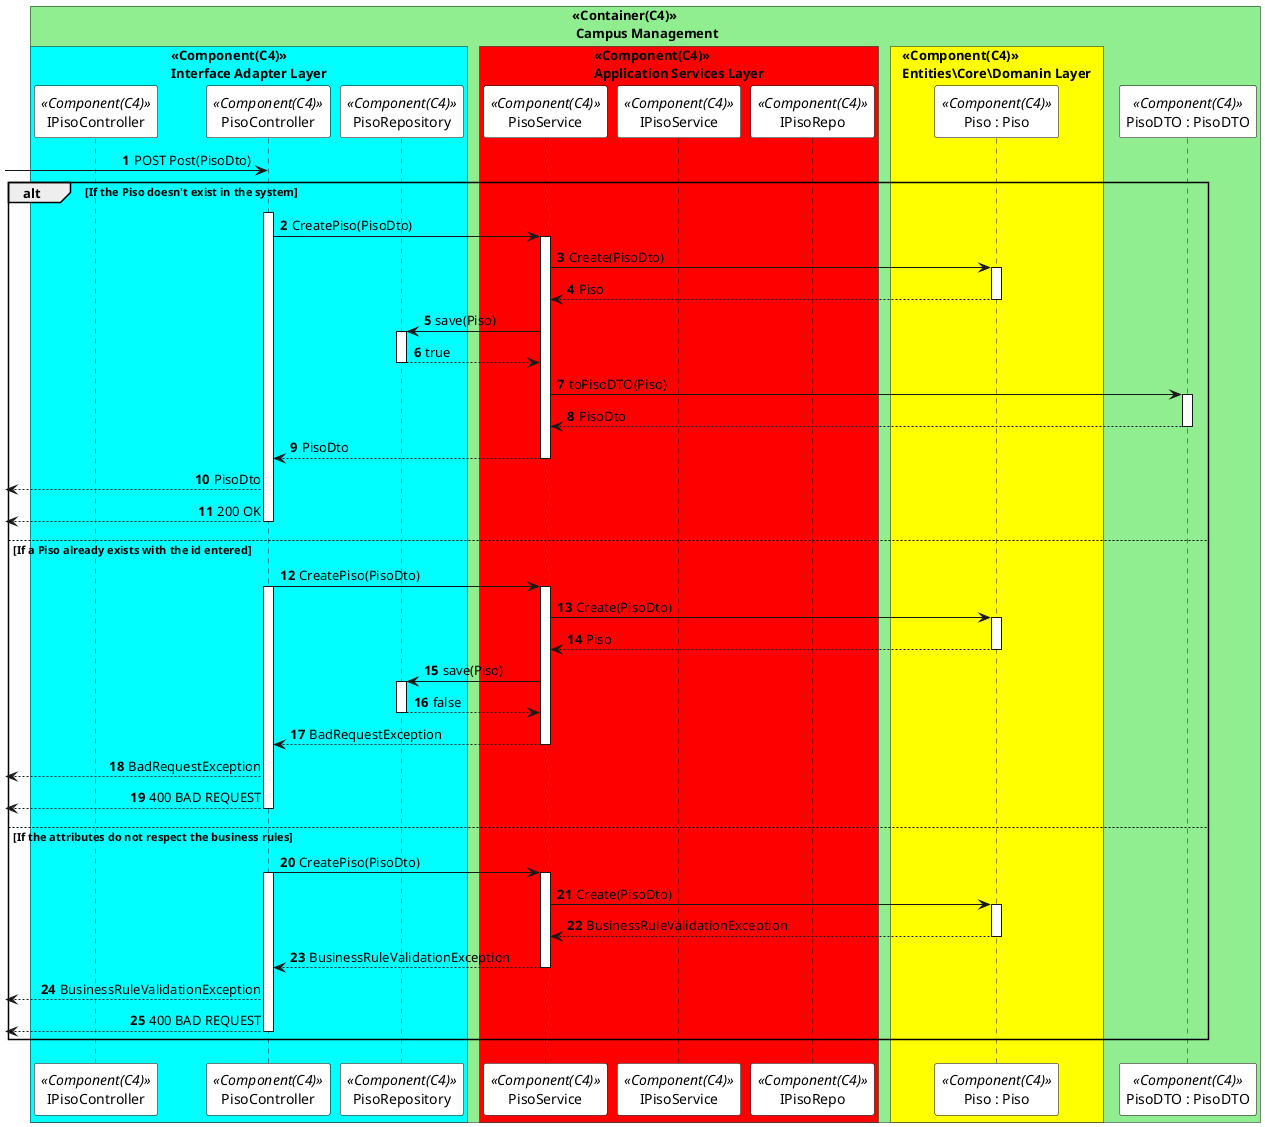 @startuml createPisoSD
autonumber

skinparam sequence {
ParticipantBorderColor black
ParticipantBackgroundColor white
}


!pragma teoz true
box "<<Container(C4)>>\n Campus Management" #LightGreen

    box "<<Component(C4)>>\nInterface Adapter Layer" #Cyan
        participant IPisoController as  ICTL <<Component(C4)>>
        participant PisoController as  CTL <<Component(C4)>>
        participant PisoRepository as  DR <<Component(C4)>>
    end box
      box "<<Component(C4)>>\nApplication Services Layer" #Red
        participant PisoService as  SV <<Component(C4)>>
        participant IPisoService as  ISV <<Component(C4)>>
        participant IPisoRepo as  IER <<Component(C4)>>
      end box
      box "<<Component(C4)>>\nEntities\Core\Domanin Layer" #Yellow
        participant "Piso : Piso" as  Piso <<Component(C4)>>
      end box
participant "PisoDTO : PisoDTO" as  DTO <<Component(C4)>>

end box


 -> CTL: POST Post(PisoDto)
alt If the Piso doesn't exist in the system
activate CTL
CTL -> SV : CreatePiso(PisoDto)
activate SV

SV -> Piso : Create(PisoDto)
activate Piso
Piso --> SV : Piso
deactivate Piso

SV -> DR : save(Piso)
activate DR
DR --> SV : true
deactivate DR

SV -> DTO : toPisoDTO(Piso)
activate DTO
DTO --> SV : PisoDto
deactivate DTO
SV --> CTL : PisoDto
deactivate SV
 <-- CTL : PisoDto

 <-- CTL: 200 OK
deactivate CTL





else If a Piso already exists with the id entered




CTL -> SV : CreatePiso(PisoDto)
activate CTL
activate SV

SV -> Piso : Create(PisoDto)
activate Piso
Piso --> SV : Piso
deactivate Piso

SV -> DR : save(Piso)
activate DR
DR --> SV : false
deactivate DR
SV --> CTL : BadRequestException
deactivate SV
 <-- CTL : BadRequestException


 <-- CTL: 400 BAD REQUEST
deactivate CTL




else If the attributes do not respect the business rules


CTL -> SV : CreatePiso(PisoDto)
activate CTL
activate SV

SV -> Piso : Create(PisoDto)
activate Piso
Piso --> SV : BusinessRuleValidationException
deactivate Piso

SV --> CTL : BusinessRuleValidationException
deactivate SV
 <-- CTL : BusinessRuleValidationException

 <-- CTL: 400 BAD REQUEST
deactivate CTL


end

@enduml